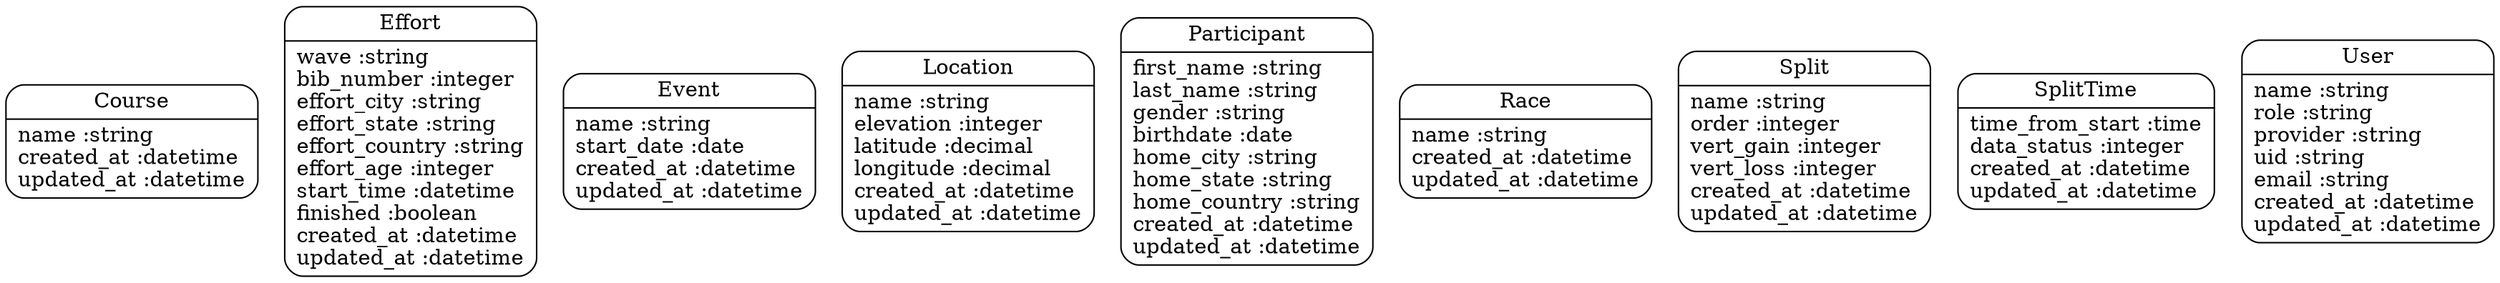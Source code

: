 digraph models_diagram {
	graph[overlap=false, splines=true]
	"Course" [shape=Mrecord, label="{Course|name :string\lcreated_at :datetime\lupdated_at :datetime\l}"]
	"Effort" [shape=Mrecord, label="{Effort|wave :string\lbib_number :integer\leffort_city :string\leffort_state :string\leffort_country :string\leffort_age :integer\lstart_time :datetime\lfinished :boolean\lcreated_at :datetime\lupdated_at :datetime\l}"]
	"Event" [shape=Mrecord, label="{Event|name :string\lstart_date :date\lcreated_at :datetime\lupdated_at :datetime\l}"]
	"Location" [shape=Mrecord, label="{Location|name :string\lelevation :integer\llatitude :decimal\llongitude :decimal\lcreated_at :datetime\lupdated_at :datetime\l}"]
	"Participant" [shape=Mrecord, label="{Participant|first_name :string\llast_name :string\lgender :string\lbirthdate :date\lhome_city :string\lhome_state :string\lhome_country :string\lcreated_at :datetime\lupdated_at :datetime\l}"]
	"Race" [shape=Mrecord, label="{Race|name :string\lcreated_at :datetime\lupdated_at :datetime\l}"]
	"Split" [shape=Mrecord, label="{Split|name :string\lorder :integer\lvert_gain :integer\lvert_loss :integer\lcreated_at :datetime\lupdated_at :datetime\l}"]
	"SplitTime" [shape=Mrecord, label="{SplitTime|time_from_start :time\ldata_status :integer\lcreated_at :datetime\lupdated_at :datetime\l}"]
	"User" [shape=Mrecord, label="{User|name :string\lrole :string\lprovider :string\luid :string\lemail :string\lcreated_at :datetime\lupdated_at :datetime\l}"]
}
